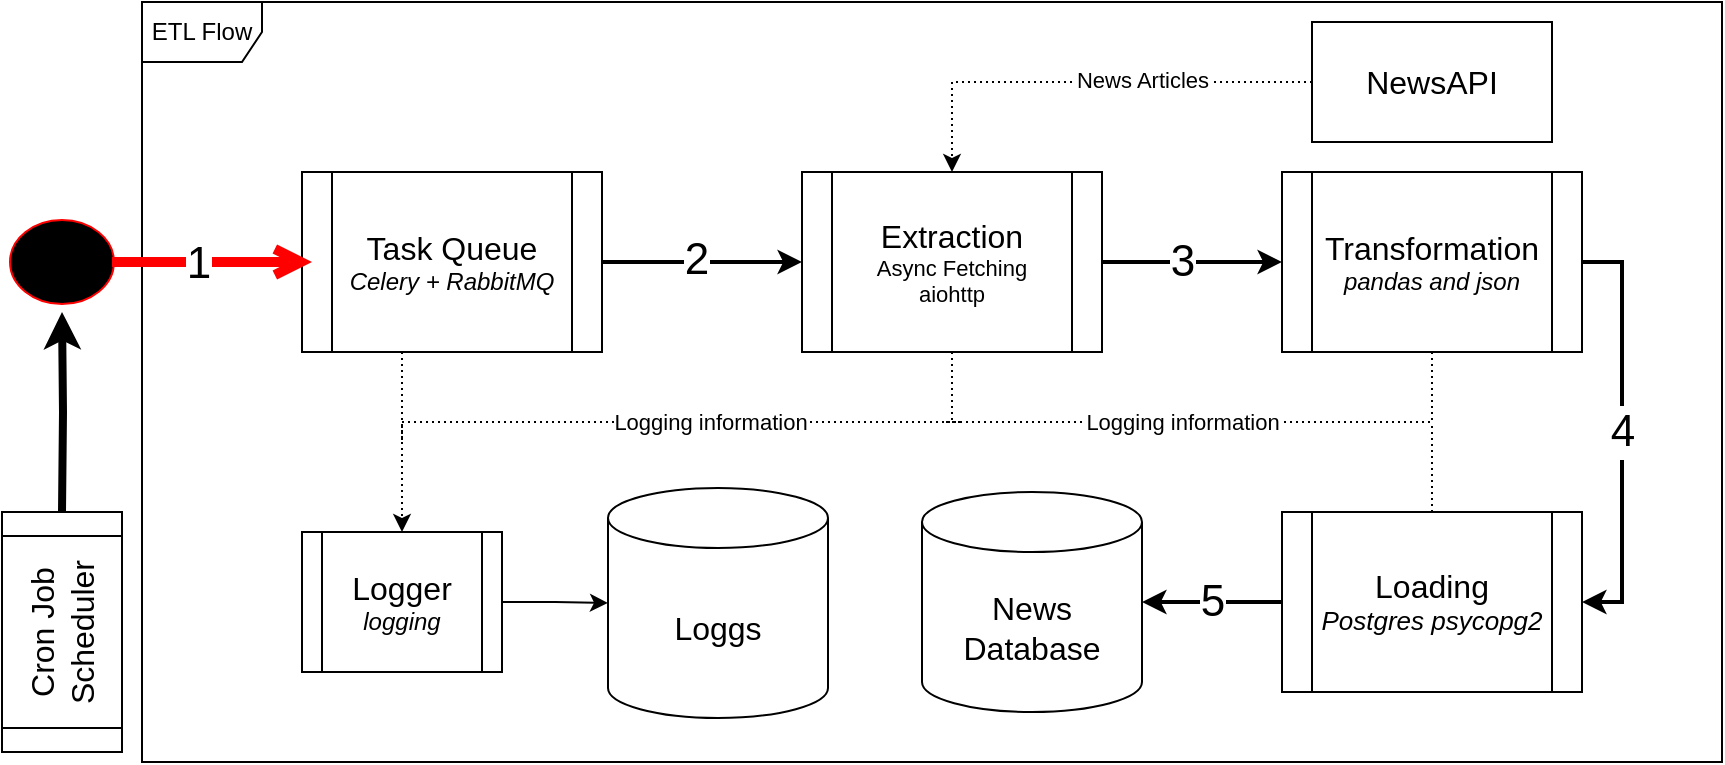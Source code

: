 <mxfile version="24.7.17">
  <diagram name="Page-1" id="c4acf3e9-155e-7222-9cf6-157b1a14988f">
    <mxGraphModel dx="2284" dy="941" grid="1" gridSize="10" guides="1" tooltips="1" connect="1" arrows="1" fold="1" page="1" pageScale="1" pageWidth="850" pageHeight="1100" background="none" math="0" shadow="0">
      <root>
        <mxCell id="0" />
        <mxCell id="1" parent="0" />
        <mxCell id="PkW1fspWSgTxLqBnO6iF-32" style="edgeStyle=orthogonalEdgeStyle;rounded=0;orthogonalLoop=1;jettySize=auto;html=1;strokeWidth=4;" edge="1" parent="1" target="PkW1fspWSgTxLqBnO6iF-30">
          <mxGeometry relative="1" as="geometry">
            <mxPoint x="20.0" y="645" as="sourcePoint" />
            <mxPoint x="20.0" y="545" as="targetPoint" />
          </mxGeometry>
        </mxCell>
        <mxCell id="PkW1fspWSgTxLqBnO6iF-4" value="&lt;font style=&quot;font-size: 16px;&quot;&gt;NewsAPI&lt;/font&gt;" style="rounded=0;whiteSpace=wrap;html=1;rotation=0;container=0;" vertex="1" parent="1">
          <mxGeometry x="645" y="400" width="120" height="60" as="geometry" />
        </mxCell>
        <mxCell id="PkW1fspWSgTxLqBnO6iF-9" value="&lt;span style=&quot;font-size: 16px;&quot;&gt;Extraction&lt;/span&gt;&lt;div style=&quot;font-size: 11px;&quot;&gt;&lt;font style=&quot;font-size: 11px;&quot;&gt;Async Fetching&lt;/font&gt;&lt;/div&gt;&lt;div style=&quot;font-size: 11px;&quot;&gt;&lt;font style=&quot;font-size: 11px;&quot;&gt;aiohttp&lt;/font&gt;&lt;/div&gt;" style="shape=process;whiteSpace=wrap;html=1;backgroundOutline=1;rotation=0;container=0;" vertex="1" parent="1">
          <mxGeometry x="390" y="475" width="150" height="90" as="geometry" />
        </mxCell>
        <mxCell id="PkW1fspWSgTxLqBnO6iF-10" value="&lt;span style=&quot;font-size: 16px;&quot;&gt;Transformation&lt;/span&gt;&lt;div style=&quot;&quot;&gt;&lt;i style=&quot;&quot;&gt;&lt;font style=&quot;font-size: 12px;&quot;&gt;pandas and json&lt;/font&gt;&lt;/i&gt;&lt;/div&gt;" style="shape=process;whiteSpace=wrap;html=1;backgroundOutline=1;rotation=0;container=0;" vertex="1" parent="1">
          <mxGeometry x="630" y="475" width="150" height="90" as="geometry" />
        </mxCell>
        <mxCell id="PkW1fspWSgTxLqBnO6iF-11" value="&lt;span style=&quot;font-size: 16px;&quot;&gt;Task Queue&lt;/span&gt;&lt;div style=&quot;&quot;&gt;&lt;i style=&quot;&quot;&gt;&lt;font style=&quot;font-size: 12px;&quot;&gt;Celery + RabbitMQ&lt;/font&gt;&lt;/i&gt;&lt;/div&gt;" style="shape=process;whiteSpace=wrap;html=1;backgroundOutline=1;rotation=0;container=0;" vertex="1" parent="1">
          <mxGeometry x="140.0" y="475" width="150" height="90" as="geometry" />
        </mxCell>
        <mxCell id="PkW1fspWSgTxLqBnO6iF-12" value="&lt;span style=&quot;font-size: 16px;&quot;&gt;Loading&lt;/span&gt;&lt;br&gt;&lt;div style=&quot;font-size: 13px;&quot;&gt;&lt;i&gt;Postgres psycopg2&lt;/i&gt;&lt;/div&gt;" style="shape=process;whiteSpace=wrap;html=1;backgroundOutline=1;rotation=0;container=0;" vertex="1" parent="1">
          <mxGeometry x="630" y="645" width="150" height="90" as="geometry" />
        </mxCell>
        <mxCell id="PkW1fspWSgTxLqBnO6iF-13" value="&lt;font style=&quot;font-size: 16px;&quot;&gt;News Database&lt;/font&gt;" style="shape=cylinder3;whiteSpace=wrap;html=1;boundedLbl=1;backgroundOutline=1;size=15;rotation=0;container=0;" vertex="1" parent="1">
          <mxGeometry x="450" y="635" width="110" height="110" as="geometry" />
        </mxCell>
        <mxCell id="PkW1fspWSgTxLqBnO6iF-14" value="&lt;font style=&quot;font-size: 12px;&quot;&gt;ETL Flow&lt;/font&gt;" style="shape=umlFrame;whiteSpace=wrap;html=1;pointerEvents=0;movable=1;resizable=1;rotatable=1;deletable=1;editable=1;locked=0;connectable=1;rotation=0;container=0;" vertex="1" parent="1">
          <mxGeometry x="60" y="390" width="790" height="380" as="geometry" />
        </mxCell>
        <mxCell id="PkW1fspWSgTxLqBnO6iF-25" value="&lt;font style=&quot;font-size: 22px;&quot;&gt;5&lt;/font&gt;" style="edgeStyle=orthogonalEdgeStyle;rounded=0;orthogonalLoop=1;jettySize=auto;html=1;entryX=1;entryY=0.5;entryDx=0;entryDy=0;entryPerimeter=0;strokeWidth=2;" edge="1" parent="1" source="PkW1fspWSgTxLqBnO6iF-12" target="PkW1fspWSgTxLqBnO6iF-13">
          <mxGeometry relative="1" as="geometry" />
        </mxCell>
        <mxCell id="PkW1fspWSgTxLqBnO6iF-43" style="edgeStyle=orthogonalEdgeStyle;rounded=0;orthogonalLoop=1;jettySize=auto;html=1;" edge="1" parent="1" source="PkW1fspWSgTxLqBnO6iF-33" target="PkW1fspWSgTxLqBnO6iF-42">
          <mxGeometry relative="1" as="geometry" />
        </mxCell>
        <mxCell id="PkW1fspWSgTxLqBnO6iF-33" value="&lt;font style=&quot;font-size: 16px;&quot;&gt;Logger&lt;/font&gt;&lt;div&gt;&lt;i style=&quot;&quot;&gt;&lt;font style=&quot;font-size: 12px;&quot;&gt;logging&lt;/font&gt;&lt;/i&gt;&lt;/div&gt;" style="shape=process;whiteSpace=wrap;html=1;backgroundOutline=1;rotation=0;align=center;container=0;" vertex="1" parent="1">
          <mxGeometry x="140.0" y="655" width="100" height="70" as="geometry" />
        </mxCell>
        <mxCell id="PkW1fspWSgTxLqBnO6iF-42" value="&lt;font style=&quot;font-size: 16px;&quot;&gt;Loggs&lt;/font&gt;" style="shape=cylinder3;whiteSpace=wrap;html=1;boundedLbl=1;backgroundOutline=1;size=15;rotation=0;container=0;" vertex="1" parent="1">
          <mxGeometry x="293" y="633" width="110" height="115" as="geometry" />
        </mxCell>
        <mxCell id="PkW1fspWSgTxLqBnO6iF-30" value="" style="ellipse;html=1;shape=startState;fillColor=#000000;strokeColor=#ff0000;rotation=-90;container=0;" vertex="1" parent="1">
          <mxGeometry x="-5.0" y="490" width="50" height="60" as="geometry" />
        </mxCell>
        <mxCell id="PkW1fspWSgTxLqBnO6iF-31" value="" style="edgeStyle=orthogonalEdgeStyle;html=1;verticalAlign=bottom;endArrow=open;endSize=8;strokeColor=#ff0000;rounded=0;strokeWidth=5;" edge="1" parent="1">
          <mxGeometry relative="1" as="geometry">
            <mxPoint x="145.0" y="520" as="targetPoint" />
            <mxPoint x="45.0" y="520" as="sourcePoint" />
            <Array as="points">
              <mxPoint x="125.0" y="520" />
              <mxPoint x="125.0" y="520" />
            </Array>
          </mxGeometry>
        </mxCell>
        <mxCell id="PkW1fspWSgTxLqBnO6iF-74" value="&lt;font style=&quot;font-size: 22px;&quot;&gt;1&lt;/font&gt;" style="edgeLabel;html=1;align=center;verticalAlign=middle;resizable=0;points=[];container=0;" vertex="1" connectable="0" parent="PkW1fspWSgTxLqBnO6iF-31">
          <mxGeometry x="-0.319" y="-1" relative="1" as="geometry">
            <mxPoint x="9" as="offset" />
          </mxGeometry>
        </mxCell>
        <mxCell id="PkW1fspWSgTxLqBnO6iF-50" style="edgeStyle=orthogonalEdgeStyle;rounded=0;orthogonalLoop=1;jettySize=auto;html=1;entryX=0;entryY=0.5;entryDx=0;entryDy=0;exitX=1;exitY=0.5;exitDx=0;exitDy=0;strokeWidth=2;" edge="1" parent="1" source="PkW1fspWSgTxLqBnO6iF-9" target="PkW1fspWSgTxLqBnO6iF-10">
          <mxGeometry relative="1" as="geometry" />
        </mxCell>
        <mxCell id="PkW1fspWSgTxLqBnO6iF-62" value="&lt;span style=&quot;font-size: 22px;&quot;&gt;3&lt;/span&gt;" style="edgeLabel;html=1;align=center;verticalAlign=middle;resizable=0;points=[];container=0;" vertex="1" connectable="0" parent="PkW1fspWSgTxLqBnO6iF-50">
          <mxGeometry x="-0.108" relative="1" as="geometry">
            <mxPoint as="offset" />
          </mxGeometry>
        </mxCell>
        <mxCell id="PkW1fspWSgTxLqBnO6iF-94" style="edgeStyle=orthogonalEdgeStyle;rounded=0;orthogonalLoop=1;jettySize=auto;html=1;dashed=1;dashPattern=1 2;endArrow=none;endFill=0;" edge="1" parent="1" source="PkW1fspWSgTxLqBnO6iF-9">
          <mxGeometry relative="1" as="geometry">
            <mxPoint x="190" y="610" as="targetPoint" />
            <Array as="points">
              <mxPoint x="465" y="600" />
              <mxPoint x="190" y="600" />
            </Array>
          </mxGeometry>
        </mxCell>
        <mxCell id="PkW1fspWSgTxLqBnO6iF-98" value="Logging information" style="edgeLabel;html=1;align=center;verticalAlign=middle;resizable=0;points=[];" vertex="1" connectable="0" parent="PkW1fspWSgTxLqBnO6iF-94">
          <mxGeometry x="-0.026" relative="1" as="geometry">
            <mxPoint as="offset" />
          </mxGeometry>
        </mxCell>
        <mxCell id="PkW1fspWSgTxLqBnO6iF-71" style="edgeStyle=orthogonalEdgeStyle;rounded=0;orthogonalLoop=1;jettySize=auto;html=1;entryX=1;entryY=0.5;entryDx=0;entryDy=0;exitX=1;exitY=0.5;exitDx=0;exitDy=0;strokeWidth=2;" edge="1" parent="1" source="PkW1fspWSgTxLqBnO6iF-10" target="PkW1fspWSgTxLqBnO6iF-12">
          <mxGeometry relative="1" as="geometry" />
        </mxCell>
        <mxCell id="PkW1fspWSgTxLqBnO6iF-72" value="&lt;span style=&quot;font-size: 22px;&quot;&gt;4&lt;/span&gt;" style="edgeLabel;html=1;align=center;verticalAlign=middle;resizable=0;points=[];container=0;" vertex="1" connectable="0" parent="PkW1fspWSgTxLqBnO6iF-71">
          <mxGeometry x="0.001" relative="1" as="geometry">
            <mxPoint as="offset" />
          </mxGeometry>
        </mxCell>
        <mxCell id="PkW1fspWSgTxLqBnO6iF-95" style="edgeStyle=orthogonalEdgeStyle;rounded=0;orthogonalLoop=1;jettySize=auto;html=1;endArrow=none;endFill=0;dashed=1;dashPattern=1 2;" edge="1" parent="1" source="PkW1fspWSgTxLqBnO6iF-10">
          <mxGeometry relative="1" as="geometry">
            <mxPoint x="470" y="600" as="targetPoint" />
            <Array as="points">
              <mxPoint x="705" y="600" />
              <mxPoint x="460" y="600" />
            </Array>
          </mxGeometry>
        </mxCell>
        <mxCell id="PkW1fspWSgTxLqBnO6iF-99" value="Logging information" style="edgeLabel;html=1;align=center;verticalAlign=middle;resizable=0;points=[];" vertex="1" connectable="0" parent="PkW1fspWSgTxLqBnO6iF-95">
          <mxGeometry x="0.106" relative="1" as="geometry">
            <mxPoint as="offset" />
          </mxGeometry>
        </mxCell>
        <mxCell id="PkW1fspWSgTxLqBnO6iF-49" style="edgeStyle=orthogonalEdgeStyle;rounded=0;orthogonalLoop=1;jettySize=auto;html=1;exitX=1;exitY=0.5;exitDx=0;exitDy=0;strokeWidth=2;entryX=0;entryY=0.5;entryDx=0;entryDy=0;" edge="1" parent="1" source="PkW1fspWSgTxLqBnO6iF-11">
          <mxGeometry relative="1" as="geometry">
            <mxPoint x="390" y="520" as="targetPoint" />
            <Array as="points" />
          </mxGeometry>
        </mxCell>
        <mxCell id="PkW1fspWSgTxLqBnO6iF-61" value="&lt;span style=&quot;font-size: 22px;&quot;&gt;2&lt;/span&gt;" style="edgeLabel;html=1;align=center;verticalAlign=middle;resizable=0;points=[];container=0;" vertex="1" connectable="0" parent="PkW1fspWSgTxLqBnO6iF-49">
          <mxGeometry x="-0.07" y="1" relative="1" as="geometry">
            <mxPoint as="offset" />
          </mxGeometry>
        </mxCell>
        <mxCell id="PkW1fspWSgTxLqBnO6iF-93" style="edgeStyle=orthogonalEdgeStyle;rounded=0;orthogonalLoop=1;jettySize=auto;html=1;entryX=0.5;entryY=0;entryDx=0;entryDy=0;dashed=1;dashPattern=1 2;" edge="1" parent="1" source="PkW1fspWSgTxLqBnO6iF-11" target="PkW1fspWSgTxLqBnO6iF-33">
          <mxGeometry relative="1" as="geometry">
            <Array as="points">
              <mxPoint x="190" y="590" />
              <mxPoint x="190" y="590" />
            </Array>
          </mxGeometry>
        </mxCell>
        <mxCell id="PkW1fspWSgTxLqBnO6iF-97" style="edgeStyle=orthogonalEdgeStyle;rounded=0;orthogonalLoop=1;jettySize=auto;html=1;endArrow=none;endFill=0;dashed=1;dashPattern=1 2;" edge="1" parent="1" source="PkW1fspWSgTxLqBnO6iF-12">
          <mxGeometry relative="1" as="geometry">
            <mxPoint x="705" y="600" as="targetPoint" />
          </mxGeometry>
        </mxCell>
        <mxCell id="PkW1fspWSgTxLqBnO6iF-110" value="" style="edgeStyle=orthogonalEdgeStyle;rounded=0;orthogonalLoop=1;jettySize=auto;html=1;strokeWidth=4;" edge="1" parent="1" target="PkW1fspWSgTxLqBnO6iF-26">
          <mxGeometry relative="1" as="geometry">
            <mxPoint x="20.0" y="645" as="sourcePoint" />
            <mxPoint x="20" y="500" as="targetPoint" />
          </mxGeometry>
        </mxCell>
        <mxCell id="PkW1fspWSgTxLqBnO6iF-26" value="&lt;font style=&quot;font-size: 16px;&quot;&gt;Cron Job Scheduler&lt;/font&gt;" style="shape=process;whiteSpace=wrap;html=1;backgroundOutline=1;rotation=-90;container=0;" vertex="1" parent="1">
          <mxGeometry x="-40.0" y="675" width="120" height="60" as="geometry" />
        </mxCell>
        <mxCell id="PkW1fspWSgTxLqBnO6iF-102" style="edgeStyle=orthogonalEdgeStyle;rounded=0;orthogonalLoop=1;jettySize=auto;html=1;endArrow=none;endFill=0;" edge="1" parent="1">
          <mxGeometry relative="1" as="geometry">
            <mxPoint x="620" y="420" as="targetPoint" />
            <Array as="points">
              <mxPoint x="780" y="420" />
            </Array>
          </mxGeometry>
        </mxCell>
        <mxCell id="PkW1fspWSgTxLqBnO6iF-101" style="edgeStyle=orthogonalEdgeStyle;rounded=0;orthogonalLoop=1;jettySize=auto;html=1;endArrow=none;endFill=0;" edge="1" parent="1">
          <mxGeometry relative="1" as="geometry">
            <mxPoint x="460" y="420" as="targetPoint" />
            <Array as="points">
              <mxPoint x="620" y="420" />
            </Array>
          </mxGeometry>
        </mxCell>
        <mxCell id="PkW1fspWSgTxLqBnO6iF-108" style="edgeStyle=orthogonalEdgeStyle;rounded=0;orthogonalLoop=1;jettySize=auto;html=1;entryX=0.5;entryY=0;entryDx=0;entryDy=0;dashed=1;dashPattern=1 2;exitX=0;exitY=0.5;exitDx=0;exitDy=0;" edge="1" parent="1" source="PkW1fspWSgTxLqBnO6iF-4" target="PkW1fspWSgTxLqBnO6iF-9">
          <mxGeometry relative="1" as="geometry" />
        </mxCell>
        <mxCell id="PkW1fspWSgTxLqBnO6iF-109" value="News Articles" style="edgeLabel;html=1;align=center;verticalAlign=middle;resizable=0;points=[];" vertex="1" connectable="0" parent="PkW1fspWSgTxLqBnO6iF-108">
          <mxGeometry x="-0.022" y="-1" relative="1" as="geometry">
            <mxPoint x="25" as="offset" />
          </mxGeometry>
        </mxCell>
      </root>
    </mxGraphModel>
  </diagram>
</mxfile>
